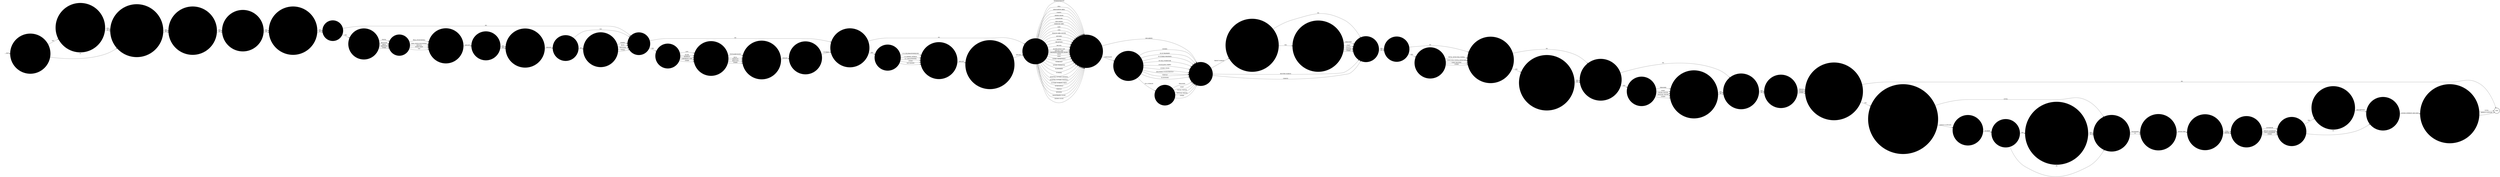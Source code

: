 digraph OLD_FIREARM_ETC {  rankdir=LR;
  node [shape = circle];
  START_NODE [label="", shape=none];
  START_NODE -> 44776 [label = "start"];
  END_NODE [label="END", shape="doublecircle"];
  44123 [label = "HOW WAS THE ITEM FOUND", style="filled", color="#DDD"];
  44123 -> 44637 [label = "TARGET SEARCH", style="filled", color="#DDD"];
  44123 -> 44980 [label = "ROUTINE SEARCH", style="filled", color="#DDD"];
  44123 -> 44980 [label = "CHANCE", style="filled", color="#DDD"];
  44160 [label = "WHAT WAS THE COUNTRY OF MANUFACTURE OF THE SPRAY", style="filled", color="#DDD"];
  44160 -> 44526 [label = "SPECIFY", style="filled", color="#DDD"];
  44172 [label = "WAS A CHEMICAL INCAPACITANT SPRAY FOUND", style="filled", color="#DDD"];
  44172 -> 44548 [label = "YES", style="filled", color="#DDD"];
  44172 -> 44526 [label = "NO", style="filled", color="#DDD"];
  44189 [label = "WAS THE FIREARM AN AUTOMATIC", style="filled", color="#DDD"];
  44189 -> 44846 [label = "YES", style="filled", color="#DDD"];
  44189 -> 44846 [label = "NO", style="filled", color="#DDD"];
  44193 [label = "WAS THE TELEPHONE/IT SYSTEM SHUT DOWN DURING THE INCIDENT?", style="filled", color="#DDD"];
  44193 -> 44451 [label = "YES", style="filled", color="#DDD"];
  44193 -> END_NODE [label = "NO", style="filled", color="#DDD"];
  44208 [label = "IS THERE ANY SUSPICION OF TRAFFICKING", style="filled", color="#DDD"];
  44208 -> 45049 [label = "YES", style="filled", color="#DDD"];
  44208 -> 45049 [label = "NO", style="filled", color="#DDD"];
  44209 [label = "WAS THE SYSTEM RE-ACTIVATED LOCALLY OR BY THE SERVICE SUPPLIER", style="filled", color="#DDD"];
  44209 -> END_NODE [label = "LOCAL", style="filled", color="#DDD"];
  44209 -> END_NODE [label = "SERVICE SUPPLIER", style="filled", color="#DDD"];
  44323 [label = "DESCRIBE WHAT WAS COMPROMISED AND BY WHOM", style="filled", color="#DDD"];
  44323 -> 44779 [label = "DESCRIPTION", style="filled", color="#DDD"];
  44330 [label = "HAS THE SERVICE SUPPLIER BEEN NOTIFIED OF A REPLACEMENT KEYWORD?", style="filled", color="#DDD"];
  44330 -> 44755 [label = "YES", style="filled", color="#DDD"];
  44330 -> 44755 [label = "NO", style="filled", color="#DDD"];
  44390 [label = "WHAT TYPE OF AMMUNITION WAS FOUND", style="filled", color="#DDD"];
  44390 -> 44698 [label = "PISTOL/REVOLVER", style="filled", color="#DDD"];
  44390 -> 44698 [label = "RIFLE", style="filled", color="#DDD"];
  44390 -> 44698 [label = "SHOTGUN", style="filled", color="#DDD"];
  44390 -> 44698 [label = "HILTI GUN", style="filled", color="#DDD"];
  44390 -> 44698 [label = "OTHER", style="filled", color="#DDD"];
  44398 [label = "WHAT TIME WAS THE SYSTEM SHUT DOWN?", style="filled", color="#DDD"];
  44398 -> 44964 [label = "ENTER TIME", style="filled", color="#DDD"];
  44430 [label = "HOW MANY ROUNDS ETC WERE FOUND", style="filled", color="#DDD"];
  44430 -> 44172 [label = "NUMBER", style="filled", color="#DDD"];
  44446 [label = "HAS ANY PERSON BEEN ARRESTED BY THE POLICE", style="filled", color="#DDD"];
  44446 -> 44524 [label = "YES", style="filled", color="#DDD"];
  44446 -> 44208 [label = "NO", style="filled", color="#DDD"];
  44451 [label = "WAS THE TELEPHONE/IT SYSTEM SHUT DOWN LOCALLY OR BY THE SERVICE SUPPLIER", style="filled", color="#DDD"];
  44451 -> 44755 [label = "LOCAL", style="filled", color="#DDD"];
  44451 -> 44988 [label = "SERVICE SUPPLIER", style="filled", color="#DDD"];
  44455 [label = "WHAT WAS THE SOURCE OF THE INFORMATION/INTELLIGENCE", style="filled", color="#DDD"];
  44455 -> 44980 [label = "PRISONER", style="filled", color="#DDD"];
  44455 -> 44980 [label = "STAFF", style="filled", color="#DDD"];
  44455 -> 44980 [label = "POLICE", style="filled", color="#DDD"];
  44455 -> 44980 [label = "VISITOR", style="filled", color="#DDD"];
  44455 -> 44980 [label = "OTHER", style="filled", color="#DDD"];
  44470 [label = "WAS THE ITEM CONCEALED/DISCARDED", style="filled", color="#DDD"];
  44470 -> 45102 [label = "CONCEALED", style="filled", color="#DDD"];
  44470 -> 44123 [label = "DISCARDED", style="filled", color="#DDD"];
  44473 [label = "IS THERE ANY MEDIA INTEREST IN THIS INCIDENT", style="filled", color="#DDD"];
  44473 -> 44676 [label = "YES", style="filled", color="#DDD"];
  44473 -> 44676 [label = "NO", style="filled", color="#DDD"];
  44504 [label = "WHAT WAS THE CALIBRE OF THE FIREARM", style="filled", color="#DDD"];
  44504 -> 44189 [label = "SPECIFY", style="filled", color="#DDD"];
  44513 [label = "IS THE INCIDENT THE SUBJECT OF A POLICE INVESTIGATION", style="filled", color="#DDD"];
  44513 -> 45000 [label = "YES", style="filled", color="#DDD"];
  44513 -> 45000 [label = "NO", style="filled", color="#DDD"];
  44524 [label = "DESCRIBE THE PERSON ARRESTED", style="filled", color="#DDD"];
  44524 -> 44874 [label = "PRISONER", style="filled", color="#DDD"];
  44524 -> 44874 [label = "STAFF", style="filled", color="#DDD"];
  44524 -> 44874 [label = "SOCIAL VISITOR", style="filled", color="#DDD"];
  44524 -> 44874 [label = "OFFICIAL VISITOR", style="filled", color="#DDD"];
  44524 -> 44874 [label = "OTHER", style="filled", color="#DDD"];
  44526 [label = "WHERE WAS THE ITEM FOUND", style="filled", color="#DDD"];
  44526 -> 44470 [label = "ADMINISTRATION", style="filled", color="#DDD"];
  44526 -> 44470 [label = "CELL", style="filled", color="#DDD"];
  44526 -> 44470 [label = "ASSOCIATION AREA", style="filled", color="#DDD"];
  44526 -> 44470 [label = "CHAPEL", style="filled", color="#DDD"];
  44526 -> 44470 [label = "DINING ROOM", style="filled", color="#DDD"];
  44526 -> 44470 [label = "DORMITORY", style="filled", color="#DDD"];
  44526 -> 44470 [label = "EDUCATION", style="filled", color="#DDD"];
  44526 -> 44470 [label = "EXERCISE YARD", style="filled", color="#DDD"];
  44526 -> 44470 [label = "GATE", style="filled", color="#DDD"];
  44526 -> 44470 [label = "GYM", style="filled", color="#DDD"];
  44526 -> 44470 [label = "HEALTH CARE CENTRE", style="filled", color="#DDD"];
  44526 -> 44470 [label = "KITCHEN", style="filled", color="#DDD"];
  44526 -> 44470 [label = "OFFICE", style="filled", color="#DDD"];
  44526 -> 44470 [label = "RECEPTION", style="filled", color="#DDD"];
  44526 -> 44470 [label = "RECESS", style="filled", color="#DDD"];
  44526 -> 44470 [label = "SEGREGATION UNIT", style="filled", color="#DDD"];
  44526 -> 44470 [label = "SPECIAL UNIT", style="filled", color="#DDD"];
  44526 -> 44470 [label = "SHOWERS/CHANGING ROOM", style="filled", color="#DDD"];
  44526 -> 44470 [label = "VISITS", style="filled", color="#DDD"];
  44526 -> 44470 [label = "WING", style="filled", color="#DDD"];
  44526 -> 44470 [label = "WORKS DEPARTMENT", style="filled", color="#DDD"];
  44526 -> 44470 [label = "WORKSHOP", style="filled", color="#DDD"];
  44526 -> 44470 [label = "WITHIN PERIMETER", style="filled", color="#DDD"];
  44526 -> 44470 [label = "ELSEWHERE", style="filled", color="#DDD"];
  44526 -> 44470 [label = "FUNERAL", style="filled", color="#DDD"];
  44526 -> 44470 [label = "HOSPITAL OUTSIDE (PATIENT)", style="filled", color="#DDD"];
  44526 -> 44470 [label = "HOSPITAL OUTSIDE (VISITING)", style="filled", color="#DDD"];
  44526 -> 44470 [label = "OUTSIDE WORKING PARTY", style="filled", color="#DDD"];
  44526 -> 44470 [label = "SPORTSFIELD", style="filled", color="#DDD"];
  44526 -> 44470 [label = "VEHICLE", style="filled", color="#DDD"];
  44526 -> 44470 [label = "WEDDING", style="filled", color="#DDD"];
  44526 -> 44470 [label = "MAGISTRATES COURT", style="filled", color="#DDD"];
  44526 -> 44470 [label = "CROWN COURT", style="filled", color="#DDD"];
  44548 [label = "DESCRIBE THE TYPE OF SPRAY", style="filled", color="#DDD"];
  44548 -> 44622 [label = "C.N (CHLORACETOPHEONE)", style="filled", color="#DDD"];
  44548 -> 44622 [label = "C.S (ORTHO..NITRILE)", style="filled", color="#DDD"];
  44548 -> 44622 [label = "O.C (MACE/PEPPER)", style="filled", color="#DDD"];
  44548 -> 44622 [label = "OTHER", style="filled", color="#DDD"];
  44548 -> 44622 [label = "NOT KNOWN", style="filled", color="#DDD"];
  44622 [label = "WHAT WAS THE BRAND NAME OF THE SPRAY", style="filled", color="#DDD"];
  44622 -> 44160 [label = "SPECIFY", style="filled", color="#DDD"];
  44624 [label = "CAN ITEMS BE ATTRIBUTED TO A PARTICULAR PRISONER", style="filled", color="#DDD"];
  44624 -> 44692 [label = "YES", style="filled", color="#DDD"];
  44624 -> 44446 [label = "NO", style="filled", color="#DDD"];
  44637 [label = "WAS THE SEARCH AS A RESULT OF INFORMATION/INTELLIGENCE", style="filled", color="#DDD"];
  44637 -> 44455 [label = "YES", style="filled", color="#DDD"];
  44637 -> 44980 [label = "NO", style="filled", color="#DDD"];
  44676 [label = "HAS THE PRISON SERVICE PRESS OFFICE BEEN INFORMED", style="filled", color="#DDD"];
  44676 -> 45026 [label = "YES", style="filled", color="#DDD"];
  44676 -> 45026 [label = "NO", style="filled", color="#DDD"];
  44692 [label = "HAS THE PRISONER BEEN ENTERED ON THE INMATE INVOLVEMENT", style="filled", color="#DDD"];
  44692 -> 44446 [label = "YES", style="filled", color="#DDD"];
  44692 -> 44446 [label = "NO", style="filled", color="#DDD"];
  44698 [label = "WHAT WAS THE CALIBRE OF THE AMMUNITION", style="filled", color="#DDD"];
  44698 -> 44430 [label = "SPECIFY", style="filled", color="#DDD"];
  44703 [label = "WAS AMMUNITION FOUND", style="filled", color="#DDD"];
  44703 -> 44870 [label = "YES", style="filled", color="#DDD"];
  44703 -> 44172 [label = "NO", style="filled", color="#DDD"];
  44755 [label = "INDICATE THE NATURE OF THE SHUT DOWN", style="filled", color="#DDD"];
  44755 -> 44398 [label = "TELEPHONY", style="filled", color="#DDD"];
  44755 -> 44398 [label = "IT", style="filled", color="#DDD"];
  44776 [label = "WERE THE POLICE INFORMED OF THE INCIDENT", style="filled", color="#DDD"];
  44776 -> 44513 [label = "YES", style="filled", color="#DDD"];
  44776 -> 45000 [label = "NO", style="filled", color="#DDD"];
  44779 [label = "WHEN WAS THE SYSTEM RE-ACTIVATED?", style="filled", color="#DDD"];
  44779 -> 44209 [label = "ENTER COMMENT AND DATE", style="filled", color="#DDD"];
  44820 [label = "WAS THE SYSTEM COMPROMISED?", style="filled", color="#DDD"];
  44820 -> 44323 [label = "YES", style="filled", color="#DDD"];
  44820 -> 44779 [label = "NO", style="filled", color="#DDD"];
  44827 [label = "WHAT PARTS OF A FIREARM WERE FOUND", style="filled", color="#DDD"];
  44827 -> 44703 [label = "BARREL", style="filled", color="#DDD"];
  44827 -> 44703 [label = "BUTT", style="filled", color="#DDD"];
  44827 -> 44703 [label = "MAGAZINE", style="filled", color="#DDD"];
  44827 -> 44703 [label = "OTHER", style="filled", color="#DDD"];
  44832 [label = "WAS THE KEYWORD REQUESTED?", style="filled", color="#DDD"];
  44832 -> 44330 [label = "YES", style="filled", color="#DDD"];
  44832 -> 44755 [label = "NO", style="filled", color="#DDD"];
  44846 [label = "WHAT WAS THE NAME OF THE MANUFACTURER", style="filled", color="#DDD"];
  44846 -> 45001 [label = "SPECIFY", style="filled", color="#DDD"];
  44870 [label = "DESCRIBE THE AMMUNITION", style="filled", color="#DDD"];
  44870 -> 44390 [label = "LIVE", style="filled", color="#DDD"];
  44870 -> 44390 [label = "BLANK", style="filled", color="#DDD"];
  44870 -> 44390 [label = "DISABLED", style="filled", color="#DDD"];
  44870 -> 44390 [label = "CARTRIDGE CASE", style="filled", color="#DDD"];
  44870 -> 44390 [label = "OTHER", style="filled", color="#DDD"];
  44874 [label = "HAS ANY PROSECUTION TAKEN PLACE OR IS ANY PENDING", style="filled", color="#DDD"];
  44874 -> 44208 [label = "YES", style="filled", color="#DDD"];
  44874 -> 44208 [label = "NO", style="filled", color="#DDD"];
  44907 [label = "WHO AUTHORISED THE SHUT DOWN?", style="filled", color="#DDD"];
  44907 -> 44820 [label = "GOVERNOR", style="filled", color="#DDD"];
  44907 -> 44820 [label = "DEPUTY GOVERNOR", style="filled", color="#DDD"];
  44907 -> 44820 [label = "DUTY GOVERNOR", style="filled", color="#DDD"];
  44907 -> 44820 [label = "OTHER", style="filled", color="#DDD"];
  44922 [label = "WHICH DETECTION AIDS WERE USED", style="filled", color="#DDD"];
  44922 -> 44624 [label = "METAL DETECTING PORTAL", style="filled", color="#DDD"];
  44922 -> 44624 [label = "HAND HELD METAL DETECTOR", style="filled", color="#DDD"];
  44922 -> 44624 [label = "X-RAY MACHINE", style="filled", color="#DDD"];
  44922 -> 44624 [label = "OTHER", style="filled", color="#DDD"];
  44928 [label = "WERE DETECTION AIDS USED", style="filled", color="#DDD"];
  44928 -> 44922 [label = "YES", style="filled", color="#DDD"];
  44928 -> 44624 [label = "NO", style="filled", color="#DDD"];
  44964 [label = "WAS THIS A FULL OR PARTIAL SHUT DOWN?", style="filled", color="#DDD"];
  44964 -> 44907 [label = "FULL", style="filled", color="#DDD"];
  44964 -> 44907 [label = "PARTIAL", style="filled", color="#DDD"];
  44980 [label = "WERE SPECIALIST DOGS USED", style="filled", color="#DDD"];
  44980 -> 44928 [label = "YES", style="filled", color="#DDD"];
  44980 -> 44928 [label = "NO", style="filled", color="#DDD"];
  44988 [label = "QUOTE THE VANTIVE CASE NUMBER", style="filled", color="#DDD"];
  44988 -> 44832 [label = "NUMBER", style="filled", color="#DDD"];
  45000 [label = "IS THE INCIDENT THE SUBJECT OF AN INTERNAL INVESTIGATION", style="filled", color="#DDD"];
  45000 -> 45005 [label = "YES", style="filled", color="#DDD"];
  45000 -> 45005 [label = "NO", style="filled", color="#DDD"];
  45001 [label = "WAS THE FIREARM COMPLETE", style="filled", color="#DDD"];
  45001 -> 44703 [label = "YES", style="filled", color="#DDD"];
  45001 -> 44827 [label = "NO", style="filled", color="#DDD"];
  45005 [label = "IS ANY MEMBER OF STAFF FACING DISCIPLINARY CHARGES", style="filled", color="#DDD"];
  45005 -> 44473 [label = "YES", style="filled", color="#DDD"];
  45005 -> 44473 [label = "NO", style="filled", color="#DDD"];
  45026 [label = "WAS A FIREARM FOUND", style="filled", color="#DDD"];
  45026 -> 45029 [label = "YES", style="filled", color="#DDD"];
  45026 -> 44703 [label = "NO", style="filled", color="#DDD"];
  45029 [label = "WHAT TYPE OF FIREARM WAS FOUND", style="filled", color="#DDD"];
  45029 -> 45119 [label = "PISTOL", style="filled", color="#DDD"];
  45029 -> 45119 [label = "REVOLVER", style="filled", color="#DDD"];
  45029 -> 45119 [label = "RIFLE", style="filled", color="#DDD"];
  45029 -> 45119 [label = "SHOTGUN", style="filled", color="#DDD"];
  45029 -> 45119 [label = "OTHER", style="filled", color="#DDD"];
  45049 [label = "WHO NOW HAS CUSTODY OF THE ITEMS", style="filled", color="#DDD"];
  45049 -> 44193 [label = "PRISON", style="filled", color="#DDD"];
  45049 -> 44193 [label = "POLICE", style="filled", color="#DDD"];
  45049 -> 44193 [label = "OTHER", style="filled", color="#DDD"];
  45056 [label = "DESCRIBE THE PERSON", style="filled", color="#DDD"];
  45056 -> 44123 [label = "PRISONER", style="filled", color="#DDD"];
  45056 -> 44123 [label = "STAFF", style="filled", color="#DDD"];
  45056 -> 44123 [label = "SOCIAL VISITOR", style="filled", color="#DDD"];
  45056 -> 44123 [label = "OFFICIAL VISITOR", style="filled", color="#DDD"];
  45056 -> 44123 [label = "OTHER", style="filled", color="#DDD"];
  45102 [label = "WHERE WAS THE ITEM CONCEALED", style="filled", color="#DDD"];
  45102 -> 45056 [label = "ON A PERSON", style="filled", color="#DDD"];
  45102 -> 44123 [label = "BURIED", style="filled", color="#DDD"];
  45102 -> 44123 [label = "IN I/P PROPERTY", style="filled", color="#DDD"];
  45102 -> 44123 [label = "IN STORED PROPERTY", style="filled", color="#DDD"];
  45102 -> 44123 [label = "IN CELL FURNITURE", style="filled", color="#DDD"];
  45102 -> 44123 [label = "IN BUILDING FABRIC", style="filled", color="#DDD"];
  45102 -> 44123 [label = "STORES ITEMS", style="filled", color="#DDD"];
  45102 -> 44123 [label = "DELIVERED FOODS/PARCELS", style="filled", color="#DDD"];
  45102 -> 44123 [label = "VEHICLE", style="filled", color="#DDD"];
  45102 -> 44123 [label = "ELSEWHERE", style="filled", color="#DDD"];
  45119 [label = "DESCRIBE THE FIREARM", style="filled", color="#DDD"];
  45119 -> 44504 [label = "REAL (FUNCTIONAL)", style="filled", color="#DDD"];
  45119 -> 44504 [label = "REAL (NON-FUNCTIONAL)", style="filled", color="#DDD"];
  45119 -> 44504 [label = "REPLICA", style="filled", color="#DDD"];
  45119 -> 44504 [label = "HOME MADE", style="filled", color="#DDD"];
  45119 -> 44504 [label = "TOY", style="filled", color="#DDD"];
}
